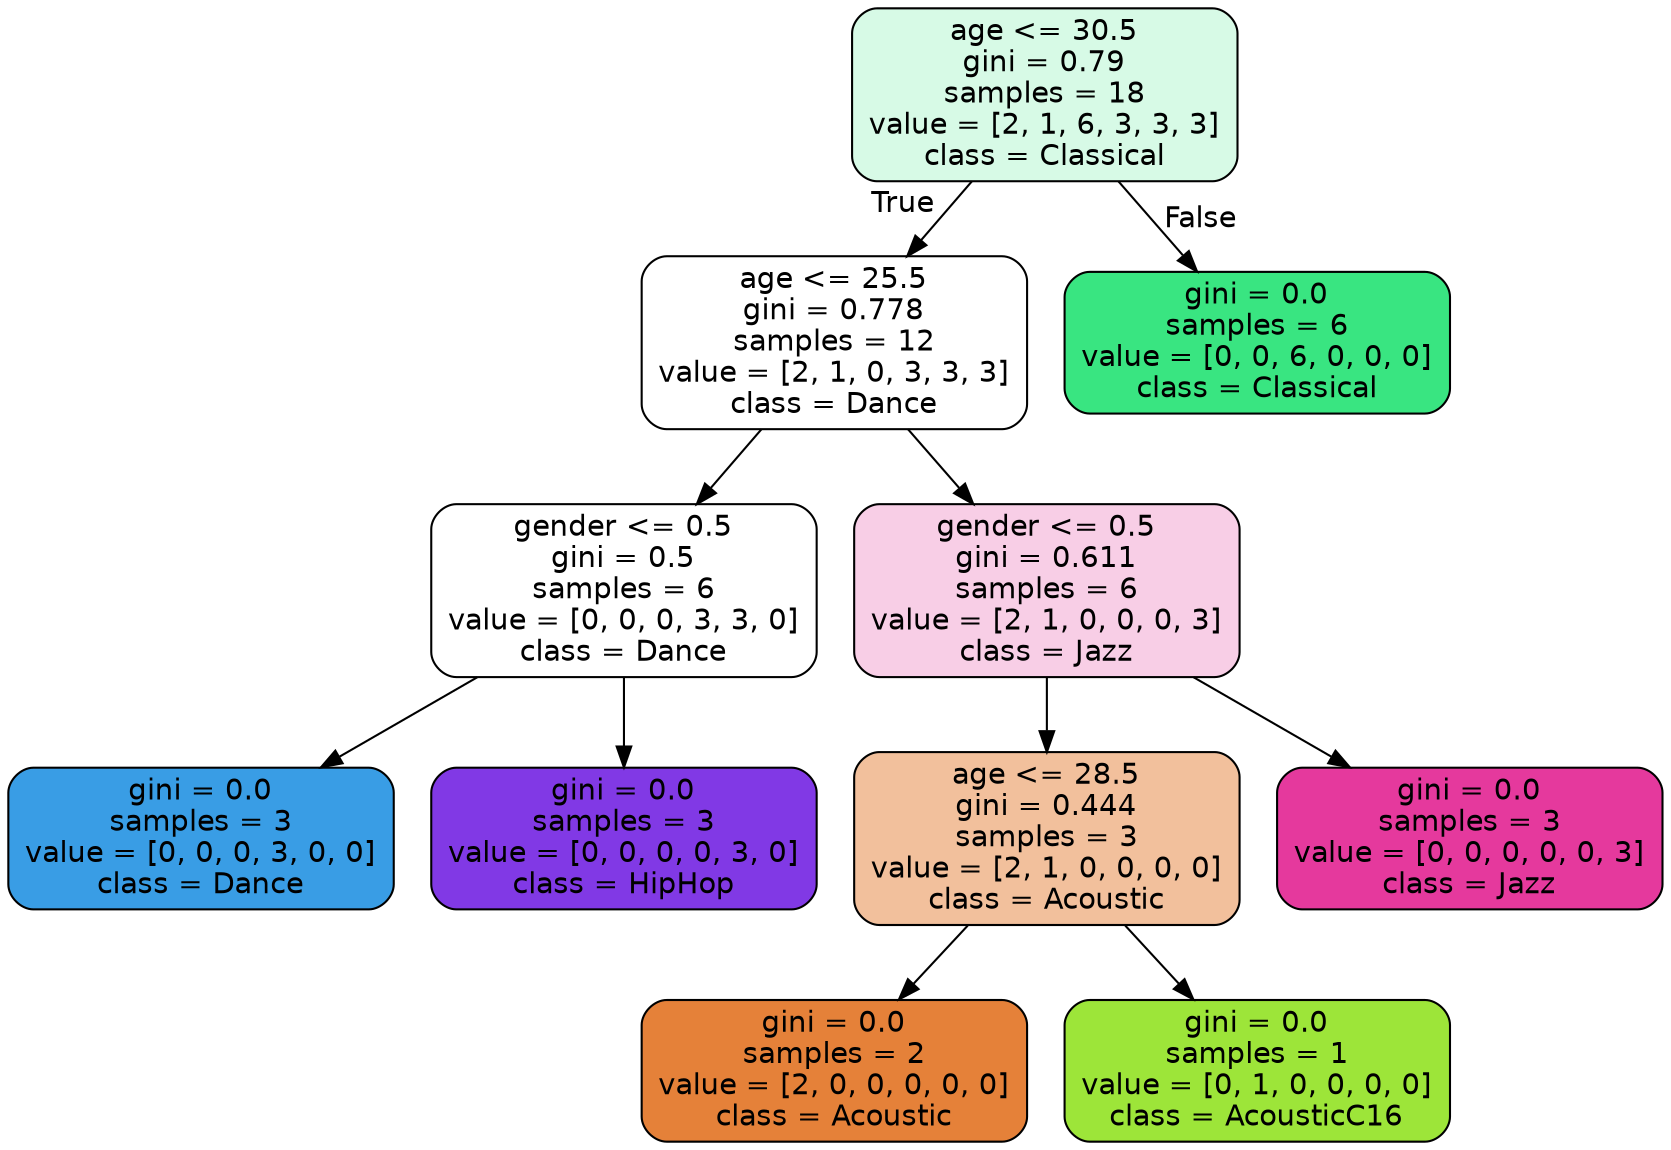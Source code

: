 digraph Tree {
node [shape=box, style="filled, rounded", color="black", fontname=helvetica] ;
edge [fontname=helvetica] ;
0 [label="age <= 30.5\ngini = 0.79\nsamples = 18\nvalue = [2, 1, 6, 3, 3, 3]\nclass = Classical", fillcolor="#d7fae6"] ;
1 [label="age <= 25.5\ngini = 0.778\nsamples = 12\nvalue = [2, 1, 0, 3, 3, 3]\nclass = Dance", fillcolor="#ffffff"] ;
0 -> 1 [labeldistance=2.5, labelangle=45, headlabel="True"] ;
2 [label="gender <= 0.5\ngini = 0.5\nsamples = 6\nvalue = [0, 0, 0, 3, 3, 0]\nclass = Dance", fillcolor="#ffffff"] ;
1 -> 2 ;
3 [label="gini = 0.0\nsamples = 3\nvalue = [0, 0, 0, 3, 0, 0]\nclass = Dance", fillcolor="#399de5"] ;
2 -> 3 ;
4 [label="gini = 0.0\nsamples = 3\nvalue = [0, 0, 0, 0, 3, 0]\nclass = HipHop", fillcolor="#8139e5"] ;
2 -> 4 ;
5 [label="gender <= 0.5\ngini = 0.611\nsamples = 6\nvalue = [2, 1, 0, 0, 0, 3]\nclass = Jazz", fillcolor="#f8cee6"] ;
1 -> 5 ;
6 [label="age <= 28.5\ngini = 0.444\nsamples = 3\nvalue = [2, 1, 0, 0, 0, 0]\nclass = Acoustic", fillcolor="#f2c09c"] ;
5 -> 6 ;
7 [label="gini = 0.0\nsamples = 2\nvalue = [2, 0, 0, 0, 0, 0]\nclass = Acoustic", fillcolor="#e58139"] ;
6 -> 7 ;
8 [label="gini = 0.0\nsamples = 1\nvalue = [0, 1, 0, 0, 0, 0]\nclass = AcousticC16", fillcolor="#9de539"] ;
6 -> 8 ;
9 [label="gini = 0.0\nsamples = 3\nvalue = [0, 0, 0, 0, 0, 3]\nclass = Jazz", fillcolor="#e5399d"] ;
5 -> 9 ;
10 [label="gini = 0.0\nsamples = 6\nvalue = [0, 0, 6, 0, 0, 0]\nclass = Classical", fillcolor="#39e581"] ;
0 -> 10 [labeldistance=2.5, labelangle=-45, headlabel="False"] ;
}